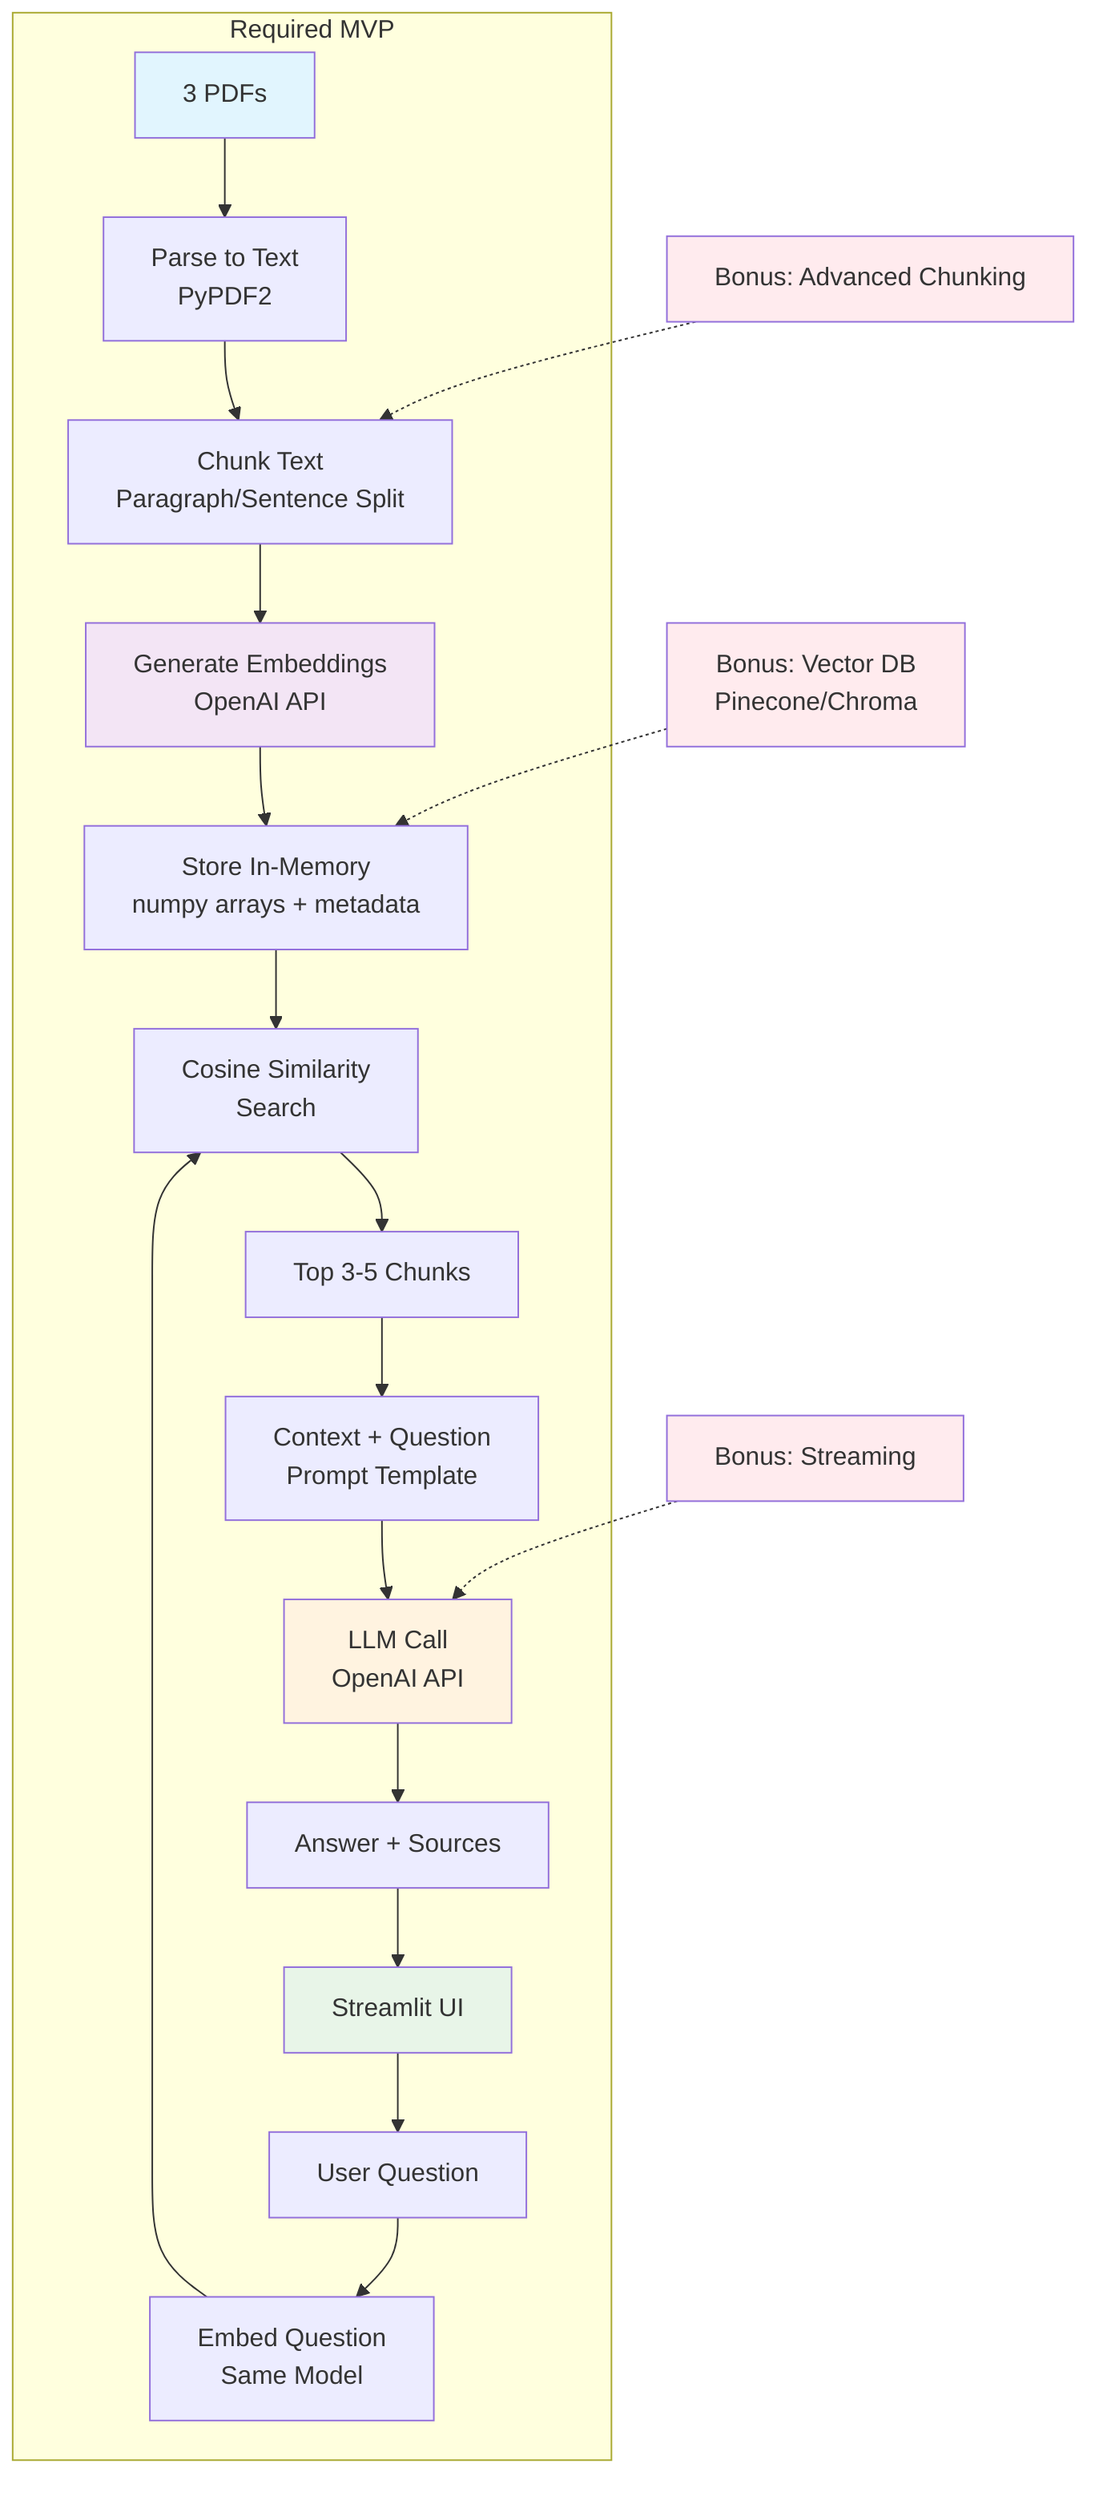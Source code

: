 graph TD
    A[3 PDFs] --> B[Parse to Text<br/>PyPDF2]
    B --> C[Chunk Text<br/>Paragraph/Sentence Split]
    C --> D[Generate Embeddings<br/>OpenAI API]
    D --> E[Store In-Memory<br/>numpy arrays + metadata]
    
    F[User Question] --> G[Embed Question<br/>Same Model]
    G --> H[Cosine Similarity<br/>Search]
    E --> H
    H --> I[Top 3-5 Chunks]
    I --> J[Context + Question<br/>Prompt Template]
    J --> K[LLM Call<br/>OpenAI API]
    K --> L[Answer + Sources]
    
    M[Streamlit UI] --> F
    L --> M
    
    subgraph "Required MVP"
        A
        B
        C
        D
        E
        F
        G
        H
        I
        J
        K
        L
        M
    end
    
    N[Bonus: Vector DB<br/>Pinecone/Chroma] -.-> E
    O[Bonus: Advanced Chunking] -.-> C
    P[Bonus: Streaming] -.-> K
    
    style A fill:#e1f5fe
    style D fill:#f3e5f5
    style K fill:#fff3e0
    style M fill:#e8f5e8
    style N fill:#ffebee
    style O fill:#ffebee
    style P fill:#ffebee